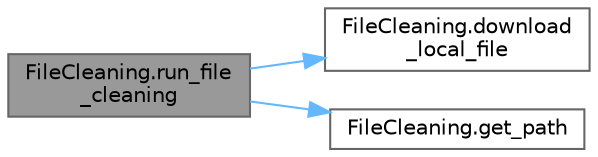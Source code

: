 digraph "FileCleaning.run_file_cleaning"
{
 // LATEX_PDF_SIZE
  bgcolor="transparent";
  edge [fontname=Helvetica,fontsize=10,labelfontname=Helvetica,labelfontsize=10];
  node [fontname=Helvetica,fontsize=10,shape=box,height=0.2,width=0.4];
  rankdir="LR";
  Node1 [id="Node000001",label="FileCleaning.run_file\l_cleaning",height=0.2,width=0.4,color="gray40", fillcolor="grey60", style="filled", fontcolor="black",tooltip=" "];
  Node1 -> Node2 [id="edge1_Node000001_Node000002",color="steelblue1",style="solid",tooltip=" "];
  Node2 [id="Node000002",label="FileCleaning.download\l_local_file",height=0.2,width=0.4,color="grey40", fillcolor="white", style="filled",URL="$namespace_file_cleaning.html#aad23b60ef1b17c292670df901ed0b365",tooltip=" "];
  Node1 -> Node3 [id="edge2_Node000001_Node000003",color="steelblue1",style="solid",tooltip=" "];
  Node3 [id="Node000003",label="FileCleaning.get_path",height=0.2,width=0.4,color="grey40", fillcolor="white", style="filled",URL="$namespace_file_cleaning.html#ad78133ddf067d6287b92b99b1a3d9ded",tooltip=" "];
}
